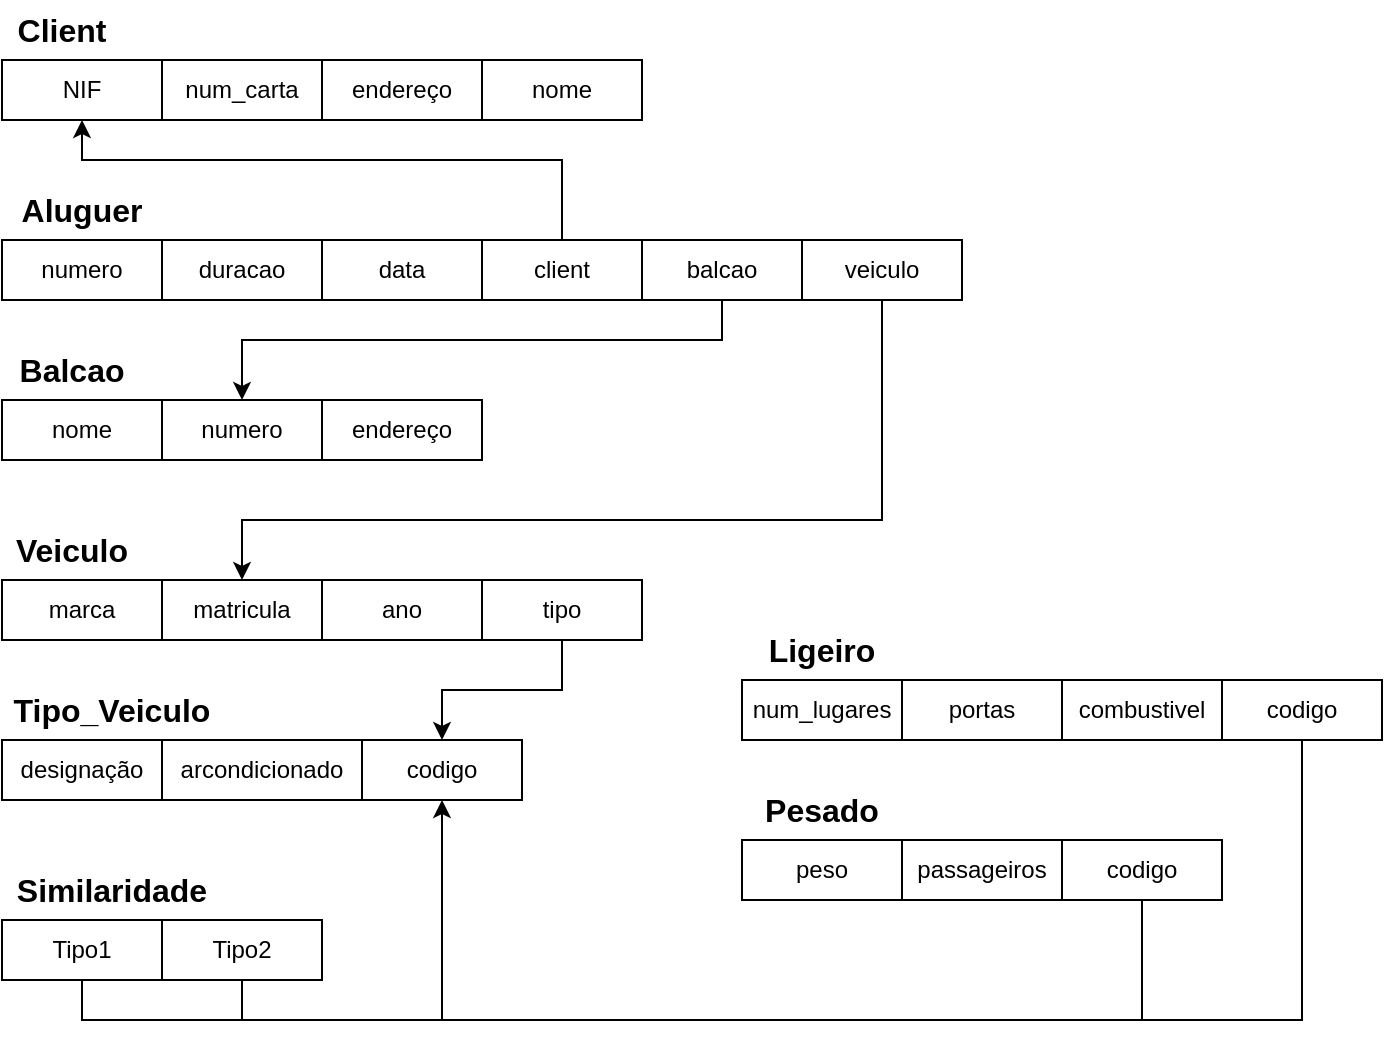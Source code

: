 <mxfile version="24.0.1" type="device">
  <diagram name="Page-1" id="UqWa4bycuKfaNA0qXGV-">
    <mxGraphModel dx="1299" dy="828" grid="1" gridSize="10" guides="1" tooltips="1" connect="1" arrows="1" fold="1" page="1" pageScale="1" pageWidth="827" pageHeight="1169" math="0" shadow="0">
      <root>
        <mxCell id="0" />
        <mxCell id="1" parent="0" />
        <mxCell id="MJs_kPbCuj862TL-eGkX-1" value="Client" style="text;html=1;align=center;verticalAlign=middle;whiteSpace=wrap;rounded=0;fontSize=16;fontStyle=1" vertex="1" parent="1">
          <mxGeometry x="80" y="60" width="60" height="30" as="geometry" />
        </mxCell>
        <mxCell id="MJs_kPbCuj862TL-eGkX-3" value="NIF" style="rounded=0;whiteSpace=wrap;html=1;" vertex="1" parent="1">
          <mxGeometry x="80" y="90" width="80" height="30" as="geometry" />
        </mxCell>
        <mxCell id="MJs_kPbCuj862TL-eGkX-4" value="num_carta" style="rounded=0;whiteSpace=wrap;html=1;" vertex="1" parent="1">
          <mxGeometry x="160" y="90" width="80" height="30" as="geometry" />
        </mxCell>
        <mxCell id="MJs_kPbCuj862TL-eGkX-5" value="endereço" style="rounded=0;whiteSpace=wrap;html=1;" vertex="1" parent="1">
          <mxGeometry x="240" y="90" width="80" height="30" as="geometry" />
        </mxCell>
        <mxCell id="MJs_kPbCuj862TL-eGkX-6" value="nome" style="rounded=0;whiteSpace=wrap;html=1;" vertex="1" parent="1">
          <mxGeometry x="320" y="90" width="80" height="30" as="geometry" />
        </mxCell>
        <mxCell id="MJs_kPbCuj862TL-eGkX-7" value="Aluguer" style="text;html=1;align=center;verticalAlign=middle;whiteSpace=wrap;rounded=0;fontSize=16;fontStyle=1" vertex="1" parent="1">
          <mxGeometry x="80" y="150" width="80" height="30" as="geometry" />
        </mxCell>
        <mxCell id="MJs_kPbCuj862TL-eGkX-8" value="numero" style="rounded=0;whiteSpace=wrap;html=1;" vertex="1" parent="1">
          <mxGeometry x="80" y="180" width="80" height="30" as="geometry" />
        </mxCell>
        <mxCell id="MJs_kPbCuj862TL-eGkX-9" value="duracao" style="rounded=0;whiteSpace=wrap;html=1;" vertex="1" parent="1">
          <mxGeometry x="160" y="180" width="80" height="30" as="geometry" />
        </mxCell>
        <mxCell id="MJs_kPbCuj862TL-eGkX-10" value="data" style="rounded=0;whiteSpace=wrap;html=1;" vertex="1" parent="1">
          <mxGeometry x="240" y="180" width="80" height="30" as="geometry" />
        </mxCell>
        <mxCell id="MJs_kPbCuj862TL-eGkX-15" style="edgeStyle=orthogonalEdgeStyle;rounded=0;orthogonalLoop=1;jettySize=auto;html=1;entryX=0.5;entryY=1;entryDx=0;entryDy=0;" edge="1" parent="1" source="MJs_kPbCuj862TL-eGkX-11" target="MJs_kPbCuj862TL-eGkX-3">
          <mxGeometry relative="1" as="geometry">
            <Array as="points">
              <mxPoint x="360" y="140" />
              <mxPoint x="120" y="140" />
            </Array>
          </mxGeometry>
        </mxCell>
        <mxCell id="MJs_kPbCuj862TL-eGkX-11" value="client" style="rounded=0;whiteSpace=wrap;html=1;" vertex="1" parent="1">
          <mxGeometry x="320" y="180" width="80" height="30" as="geometry" />
        </mxCell>
        <mxCell id="MJs_kPbCuj862TL-eGkX-48" style="edgeStyle=orthogonalEdgeStyle;rounded=0;orthogonalLoop=1;jettySize=auto;html=1;entryX=0.5;entryY=0;entryDx=0;entryDy=0;" edge="1" parent="1" source="MJs_kPbCuj862TL-eGkX-12" target="MJs_kPbCuj862TL-eGkX-21">
          <mxGeometry relative="1" as="geometry">
            <Array as="points">
              <mxPoint x="440" y="230" />
              <mxPoint x="200" y="230" />
            </Array>
          </mxGeometry>
        </mxCell>
        <mxCell id="MJs_kPbCuj862TL-eGkX-12" value="balcao" style="rounded=0;whiteSpace=wrap;html=1;" vertex="1" parent="1">
          <mxGeometry x="400" y="180" width="80" height="30" as="geometry" />
        </mxCell>
        <mxCell id="MJs_kPbCuj862TL-eGkX-49" style="edgeStyle=orthogonalEdgeStyle;rounded=0;orthogonalLoop=1;jettySize=auto;html=1;entryX=0.5;entryY=0;entryDx=0;entryDy=0;" edge="1" parent="1" source="MJs_kPbCuj862TL-eGkX-13" target="MJs_kPbCuj862TL-eGkX-27">
          <mxGeometry relative="1" as="geometry">
            <Array as="points">
              <mxPoint x="520" y="320" />
              <mxPoint x="200" y="320" />
            </Array>
          </mxGeometry>
        </mxCell>
        <mxCell id="MJs_kPbCuj862TL-eGkX-13" value="veiculo" style="rounded=0;whiteSpace=wrap;html=1;" vertex="1" parent="1">
          <mxGeometry x="480" y="180" width="80" height="30" as="geometry" />
        </mxCell>
        <mxCell id="MJs_kPbCuj862TL-eGkX-20" value="Balcao" style="text;html=1;align=center;verticalAlign=middle;whiteSpace=wrap;rounded=0;fontSize=16;fontStyle=1" vertex="1" parent="1">
          <mxGeometry x="80" y="230" width="70" height="30" as="geometry" />
        </mxCell>
        <mxCell id="MJs_kPbCuj862TL-eGkX-21" value="numero" style="rounded=0;whiteSpace=wrap;html=1;" vertex="1" parent="1">
          <mxGeometry x="160" y="260" width="80" height="30" as="geometry" />
        </mxCell>
        <mxCell id="MJs_kPbCuj862TL-eGkX-22" value="nome" style="rounded=0;whiteSpace=wrap;html=1;" vertex="1" parent="1">
          <mxGeometry x="80" y="260" width="80" height="30" as="geometry" />
        </mxCell>
        <mxCell id="MJs_kPbCuj862TL-eGkX-23" value="endereço" style="rounded=0;whiteSpace=wrap;html=1;" vertex="1" parent="1">
          <mxGeometry x="240" y="260" width="80" height="30" as="geometry" />
        </mxCell>
        <mxCell id="MJs_kPbCuj862TL-eGkX-26" value="Veiculo" style="text;html=1;align=center;verticalAlign=middle;whiteSpace=wrap;rounded=0;fontSize=16;fontStyle=1" vertex="1" parent="1">
          <mxGeometry x="80" y="320" width="70" height="30" as="geometry" />
        </mxCell>
        <mxCell id="MJs_kPbCuj862TL-eGkX-27" value="matricula" style="rounded=0;whiteSpace=wrap;html=1;" vertex="1" parent="1">
          <mxGeometry x="160" y="350" width="80" height="30" as="geometry" />
        </mxCell>
        <mxCell id="MJs_kPbCuj862TL-eGkX-28" value="marca" style="rounded=0;whiteSpace=wrap;html=1;" vertex="1" parent="1">
          <mxGeometry x="80" y="350" width="80" height="30" as="geometry" />
        </mxCell>
        <mxCell id="MJs_kPbCuj862TL-eGkX-29" value="ano" style="rounded=0;whiteSpace=wrap;html=1;" vertex="1" parent="1">
          <mxGeometry x="240" y="350" width="80" height="30" as="geometry" />
        </mxCell>
        <mxCell id="MJs_kPbCuj862TL-eGkX-50" style="edgeStyle=orthogonalEdgeStyle;rounded=0;orthogonalLoop=1;jettySize=auto;html=1;entryX=0.5;entryY=0;entryDx=0;entryDy=0;" edge="1" parent="1" source="MJs_kPbCuj862TL-eGkX-30" target="MJs_kPbCuj862TL-eGkX-37">
          <mxGeometry relative="1" as="geometry" />
        </mxCell>
        <mxCell id="MJs_kPbCuj862TL-eGkX-30" value="tipo" style="rounded=0;whiteSpace=wrap;html=1;" vertex="1" parent="1">
          <mxGeometry x="320" y="350" width="80" height="30" as="geometry" />
        </mxCell>
        <mxCell id="MJs_kPbCuj862TL-eGkX-32" value="Tipo_Veiculo" style="text;html=1;align=center;verticalAlign=middle;whiteSpace=wrap;rounded=0;fontSize=16;fontStyle=1" vertex="1" parent="1">
          <mxGeometry x="80" y="400" width="110" height="30" as="geometry" />
        </mxCell>
        <mxCell id="MJs_kPbCuj862TL-eGkX-33" value="arcondicionado" style="rounded=0;whiteSpace=wrap;html=1;" vertex="1" parent="1">
          <mxGeometry x="160" y="430" width="100" height="30" as="geometry" />
        </mxCell>
        <mxCell id="MJs_kPbCuj862TL-eGkX-34" value="designação" style="rounded=0;whiteSpace=wrap;html=1;" vertex="1" parent="1">
          <mxGeometry x="80" y="430" width="80" height="30" as="geometry" />
        </mxCell>
        <mxCell id="MJs_kPbCuj862TL-eGkX-37" value="codigo" style="rounded=0;whiteSpace=wrap;html=1;" vertex="1" parent="1">
          <mxGeometry x="260" y="430" width="80" height="30" as="geometry" />
        </mxCell>
        <mxCell id="MJs_kPbCuj862TL-eGkX-44" value="Similaridade" style="text;html=1;align=center;verticalAlign=middle;whiteSpace=wrap;rounded=0;fontSize=16;fontStyle=1" vertex="1" parent="1">
          <mxGeometry x="80" y="490" width="110" height="30" as="geometry" />
        </mxCell>
        <mxCell id="MJs_kPbCuj862TL-eGkX-52" style="edgeStyle=orthogonalEdgeStyle;rounded=0;orthogonalLoop=1;jettySize=auto;html=1;endArrow=none;endFill=0;" edge="1" parent="1" source="MJs_kPbCuj862TL-eGkX-45">
          <mxGeometry relative="1" as="geometry">
            <mxPoint x="200" y="570" as="targetPoint" />
            <Array as="points">
              <mxPoint x="120" y="570" />
            </Array>
          </mxGeometry>
        </mxCell>
        <mxCell id="MJs_kPbCuj862TL-eGkX-45" value="Tipo1" style="rounded=0;whiteSpace=wrap;html=1;" vertex="1" parent="1">
          <mxGeometry x="80" y="520" width="80" height="30" as="geometry" />
        </mxCell>
        <mxCell id="MJs_kPbCuj862TL-eGkX-51" style="edgeStyle=orthogonalEdgeStyle;rounded=0;orthogonalLoop=1;jettySize=auto;html=1;entryX=0.5;entryY=1;entryDx=0;entryDy=0;" edge="1" parent="1" source="MJs_kPbCuj862TL-eGkX-47" target="MJs_kPbCuj862TL-eGkX-37">
          <mxGeometry relative="1" as="geometry">
            <Array as="points">
              <mxPoint x="200" y="570" />
              <mxPoint x="300" y="570" />
            </Array>
          </mxGeometry>
        </mxCell>
        <mxCell id="MJs_kPbCuj862TL-eGkX-47" value="Tipo2" style="rounded=0;whiteSpace=wrap;html=1;" vertex="1" parent="1">
          <mxGeometry x="160" y="520" width="80" height="30" as="geometry" />
        </mxCell>
        <mxCell id="MJs_kPbCuj862TL-eGkX-53" value="Ligeiro" style="text;html=1;align=center;verticalAlign=middle;whiteSpace=wrap;rounded=0;fontSize=16;fontStyle=1" vertex="1" parent="1">
          <mxGeometry x="450" y="370" width="80" height="30" as="geometry" />
        </mxCell>
        <mxCell id="MJs_kPbCuj862TL-eGkX-55" value="num_lugares" style="rounded=0;whiteSpace=wrap;html=1;" vertex="1" parent="1">
          <mxGeometry x="450" y="400" width="80" height="30" as="geometry" />
        </mxCell>
        <mxCell id="MJs_kPbCuj862TL-eGkX-57" value="portas" style="rounded=0;whiteSpace=wrap;html=1;" vertex="1" parent="1">
          <mxGeometry x="530" y="400" width="80" height="30" as="geometry" />
        </mxCell>
        <mxCell id="MJs_kPbCuj862TL-eGkX-58" value="combustivel" style="rounded=0;whiteSpace=wrap;html=1;" vertex="1" parent="1">
          <mxGeometry x="610" y="400" width="80" height="30" as="geometry" />
        </mxCell>
        <mxCell id="MJs_kPbCuj862TL-eGkX-61" value="peso" style="rounded=0;whiteSpace=wrap;html=1;" vertex="1" parent="1">
          <mxGeometry x="450" y="480" width="80" height="30" as="geometry" />
        </mxCell>
        <mxCell id="MJs_kPbCuj862TL-eGkX-62" value="Pesado" style="text;html=1;align=center;verticalAlign=middle;whiteSpace=wrap;rounded=0;fontSize=16;fontStyle=1" vertex="1" parent="1">
          <mxGeometry x="450" y="450" width="80" height="30" as="geometry" />
        </mxCell>
        <mxCell id="MJs_kPbCuj862TL-eGkX-63" value="passageiros" style="rounded=0;whiteSpace=wrap;html=1;" vertex="1" parent="1">
          <mxGeometry x="530" y="480" width="80" height="30" as="geometry" />
        </mxCell>
        <mxCell id="MJs_kPbCuj862TL-eGkX-66" style="edgeStyle=orthogonalEdgeStyle;rounded=0;orthogonalLoop=1;jettySize=auto;html=1;endArrow=none;endFill=0;" edge="1" parent="1" source="MJs_kPbCuj862TL-eGkX-64">
          <mxGeometry relative="1" as="geometry">
            <mxPoint x="300" y="570" as="targetPoint" />
            <Array as="points">
              <mxPoint x="650" y="570" />
            </Array>
          </mxGeometry>
        </mxCell>
        <mxCell id="MJs_kPbCuj862TL-eGkX-64" value="codigo" style="rounded=0;whiteSpace=wrap;html=1;" vertex="1" parent="1">
          <mxGeometry x="610" y="480" width="80" height="30" as="geometry" />
        </mxCell>
        <mxCell id="MJs_kPbCuj862TL-eGkX-67" style="edgeStyle=orthogonalEdgeStyle;rounded=0;orthogonalLoop=1;jettySize=auto;html=1;endArrow=none;endFill=0;" edge="1" parent="1" source="MJs_kPbCuj862TL-eGkX-65">
          <mxGeometry relative="1" as="geometry">
            <mxPoint x="650" y="570" as="targetPoint" />
            <Array as="points">
              <mxPoint x="730" y="570" />
            </Array>
          </mxGeometry>
        </mxCell>
        <mxCell id="MJs_kPbCuj862TL-eGkX-65" value="codigo" style="rounded=0;whiteSpace=wrap;html=1;" vertex="1" parent="1">
          <mxGeometry x="690" y="400" width="80" height="30" as="geometry" />
        </mxCell>
      </root>
    </mxGraphModel>
  </diagram>
</mxfile>
